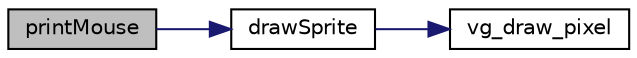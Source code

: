 digraph "printMouse"
{
 // LATEX_PDF_SIZE
  edge [fontname="Helvetica",fontsize="10",labelfontname="Helvetica",labelfontsize="10"];
  node [fontname="Helvetica",fontsize="10",shape=record];
  rankdir="LR";
  Node1 [label="printMouse",height=0.2,width=0.4,color="black", fillcolor="grey75", style="filled", fontcolor="black",tooltip="This function prints the xpm of the mouse on the screen, it checks to see with mouse xpm it should us..."];
  Node1 -> Node2 [color="midnightblue",fontsize="10",style="solid"];
  Node2 [label="drawSprite",height=0.2,width=0.4,color="black", fillcolor="white", style="filled",URL="$sprites_8c.html#a3fc1965bb7f45fd72fff8a402c507186",tooltip="Draws a loaded SPrite onto the screen, The x and y represents the top left corner of the Sprite."];
  Node2 -> Node3 [color="midnightblue",fontsize="10",style="solid"];
  Node3 [label="vg_draw_pixel",height=0.2,width=0.4,color="black", fillcolor="white", style="filled",URL="$graphics_8c.html#a08c498ffeb0a3962e3b7711b57397741",tooltip="This functions sets the color of the pixel in the position given to the desired color,..."];
}

